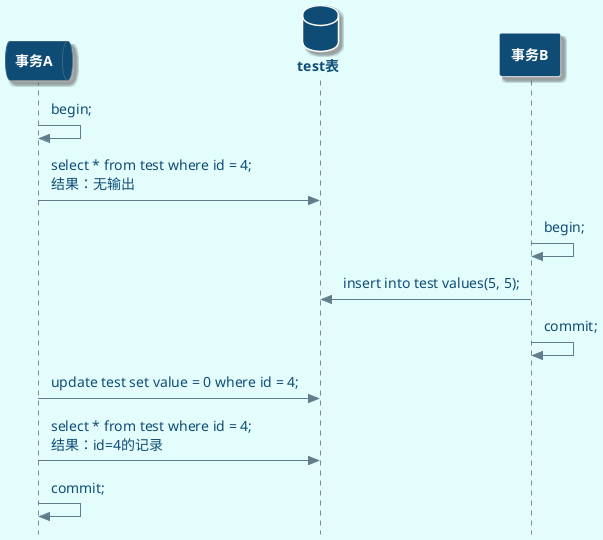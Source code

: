 @startuml
'https://plantuml.com/sequence-diagram

'样式设置 Begin

skinparam style strictuml
skinparam BackgroundColor #E3FDFD
skinparam Shadowing true
skinparam defaultFontColor #0F4C75
skinparam defaultFontSize 14
skinparam ArrowColor #607D8B
skinparam Padding 5

'参与者样式设置

skinparam ActorFontStyle Bold
skinparam ActorFontColor #0F4C75
skinparam ActorBorderColor #0F4C75
skinparam ActorBackgroundColor #0F4C75

skinparam BoundaryFontStyle Bold
skinparam BoundaryFontColor #0F4C75
skinparam BoundaryBorderColor #0F4C75
skinparam BoundaryBackgroundColor #0F4C75

skinparam CollectionsFontStyle Bold
skinparam CollectionsFontColor #FFFFFF
skinparam CollectionsBorderColor #FFFFFF
skinparam CollectionsBackgroundColor #0F4C75

skinparam ControlFontStyle Bold
skinparam ControlFontColor #0F4C75
skinparam ControlBorderColor #FFFFFF
skinparam ControlBackgroundColor #0F4C75

skinparam DatabaseFontStyle Bold
skinparam DatabaseFontColor #0F4C75
skinparam DatabaseBorderColor #FFFFFF
skinparam DatabaseBackgroundColor #0F4C75

skinparam EntityFontStyle Bold
skinparam EntityFontColor #0F4C75
skinparam EntityBorderColor #FFFFFF
skinparam EntityBackgroundColor #0F4C75

skinparam ParticipantFontStyle Bold
skinparam ParticipantFontColor #FFFFFF
skinparam ParticipantBorderColor #FFFFFF
skinparam ParticipantBackgroundColor #0F4C75

skinparam QueueFontStyle Bold
skinparam QueueFontColor #FFFFFF
skinparam QueueBorderColor #607D8B
skinparam QueueBackgroundColor #0F4C75

skinparam SequenceGroupBorderColor #607D8B

'样式设置 End

Queue 事务A as TA order 1
database test表 as db order 2
participant 事务B as TB order 3

TA -> TA: begin;
TA -> db: select * from test where id = 4;\n结果：无输出
TB -> TB: begin;
TB -> db: insert into test values(5, 5);
TB -> TB: commit;
TA -> db: update test set value = 0 where id = 4;
TA -> db: select * from test where id = 4;\n结果：id=4的记录
TA -> TA: commit;

@enduml
